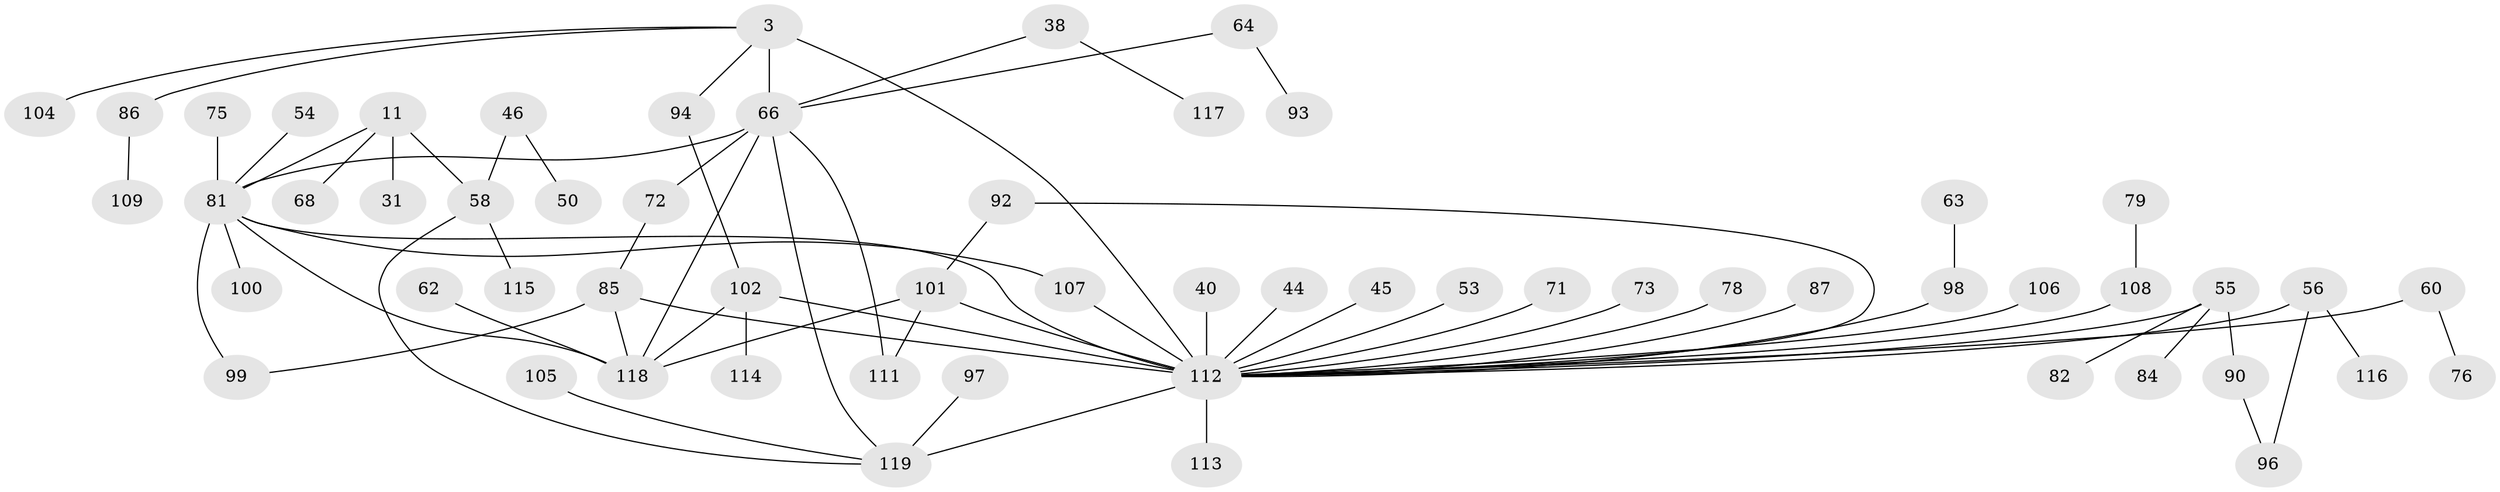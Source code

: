 // original degree distribution, {9: 0.008403361344537815, 3: 0.18487394957983194, 7: 0.025210084033613446, 4: 0.15966386554621848, 5: 0.025210084033613446, 2: 0.2857142857142857, 1: 0.29411764705882354, 6: 0.01680672268907563}
// Generated by graph-tools (version 1.1) at 2025/42/03/09/25 04:42:37]
// undirected, 59 vertices, 72 edges
graph export_dot {
graph [start="1"]
  node [color=gray90,style=filled];
  3;
  11 [super="+8"];
  31;
  38;
  40;
  44;
  45;
  46;
  50;
  53;
  54;
  55 [super="+27"];
  56 [super="+47"];
  58 [super="+21"];
  60 [super="+5+30+36"];
  62;
  63;
  64;
  66 [super="+17+7"];
  68;
  71;
  72;
  73;
  75;
  76;
  78;
  79;
  81 [super="+70+41"];
  82;
  84;
  85 [super="+59"];
  86;
  87;
  90;
  92;
  93;
  94;
  96;
  97;
  98 [super="+13+28+29"];
  99;
  100;
  101 [super="+88+74"];
  102 [super="+61"];
  104;
  105;
  106;
  107 [super="+80"];
  108 [super="+52"];
  109;
  111;
  112 [super="+57+65+91+103+69"];
  113 [super="+89"];
  114;
  115;
  116;
  117;
  118 [super="+20+18"];
  119 [super="+110"];
  3 -- 86;
  3 -- 94;
  3 -- 104;
  3 -- 66 [weight=2];
  3 -- 112 [weight=2];
  11 -- 58 [weight=2];
  11 -- 68;
  11 -- 31;
  11 -- 81;
  38 -- 117;
  38 -- 66;
  40 -- 112;
  44 -- 112;
  45 -- 112;
  46 -- 50;
  46 -- 58;
  53 -- 112;
  54 -- 81;
  55 -- 84;
  55 -- 90;
  55 -- 82;
  55 -- 112 [weight=2];
  56 -- 96;
  56 -- 116;
  56 -- 112 [weight=2];
  58 -- 115;
  58 -- 119;
  60 -- 76;
  60 -- 112;
  62 -- 118;
  63 -- 98;
  64 -- 93;
  64 -- 66;
  66 -- 72;
  66 -- 111;
  66 -- 118;
  66 -- 81 [weight=3];
  66 -- 119;
  71 -- 112;
  72 -- 85;
  73 -- 112;
  75 -- 81;
  78 -- 112;
  79 -- 108;
  81 -- 99;
  81 -- 107;
  81 -- 100;
  81 -- 118;
  81 -- 112 [weight=5];
  85 -- 118 [weight=2];
  85 -- 99;
  85 -- 112 [weight=2];
  86 -- 109;
  87 -- 112 [weight=2];
  90 -- 96;
  92 -- 101;
  92 -- 112;
  94 -- 102;
  97 -- 119;
  98 -- 112;
  101 -- 118;
  101 -- 111;
  101 -- 112 [weight=2];
  102 -- 114;
  102 -- 118;
  102 -- 112;
  105 -- 119;
  106 -- 112;
  107 -- 112 [weight=3];
  108 -- 112;
  112 -- 119 [weight=2];
  112 -- 113 [weight=2];
}
